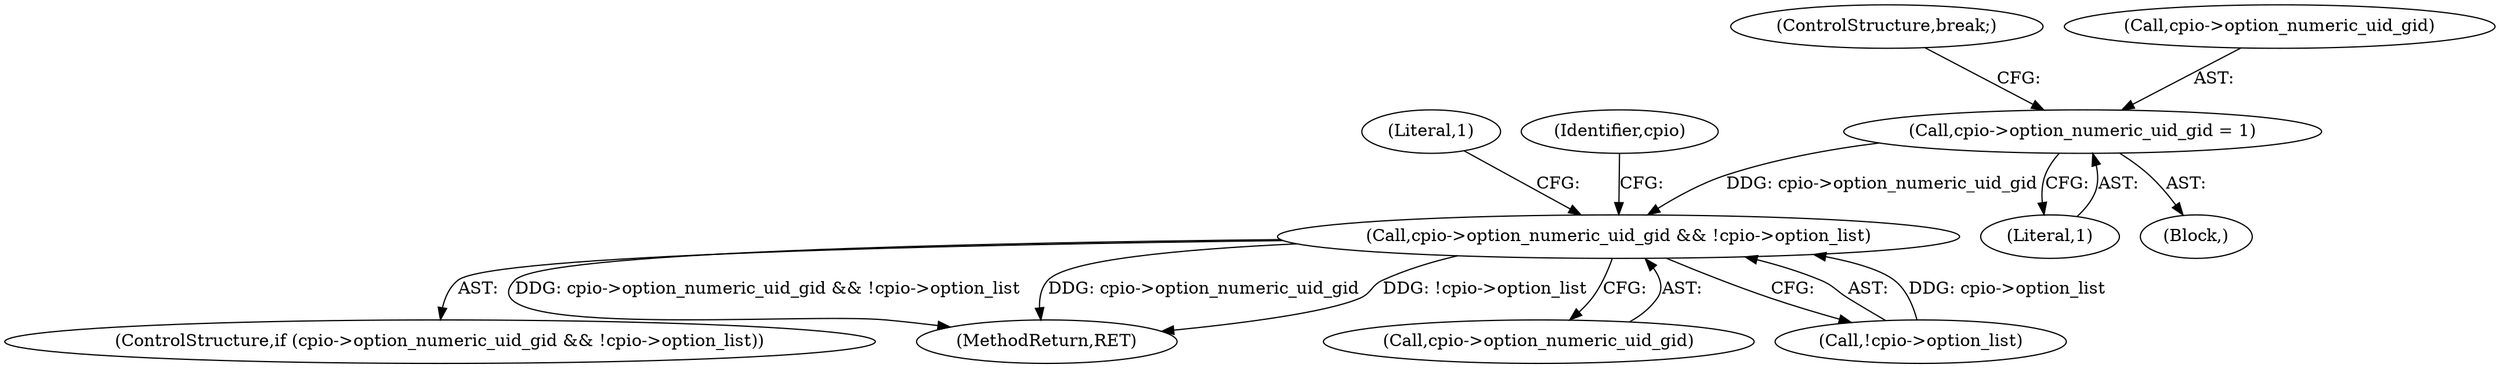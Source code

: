 digraph "0_libarchive_59357157706d47c365b2227739e17daba3607526@pointer" {
"1000577" [label="(Call,cpio->option_numeric_uid_gid = 1)"];
"1000818" [label="(Call,cpio->option_numeric_uid_gid && !cpio->option_list)"];
"1000817" [label="(ControlStructure,if (cpio->option_numeric_uid_gid && !cpio->option_list))"];
"1000581" [label="(Literal,1)"];
"1000582" [label="(ControlStructure,break;)"];
"1000827" [label="(Literal,1)"];
"1000578" [label="(Call,cpio->option_numeric_uid_gid)"];
"1000818" [label="(Call,cpio->option_numeric_uid_gid && !cpio->option_list)"];
"1000995" [label="(MethodReturn,RET)"];
"1000341" [label="(Block,)"];
"1000819" [label="(Call,cpio->option_numeric_uid_gid)"];
"1000834" [label="(Identifier,cpio)"];
"1000577" [label="(Call,cpio->option_numeric_uid_gid = 1)"];
"1000822" [label="(Call,!cpio->option_list)"];
"1000577" -> "1000341"  [label="AST: "];
"1000577" -> "1000581"  [label="CFG: "];
"1000578" -> "1000577"  [label="AST: "];
"1000581" -> "1000577"  [label="AST: "];
"1000582" -> "1000577"  [label="CFG: "];
"1000577" -> "1000818"  [label="DDG: cpio->option_numeric_uid_gid"];
"1000818" -> "1000817"  [label="AST: "];
"1000818" -> "1000819"  [label="CFG: "];
"1000818" -> "1000822"  [label="CFG: "];
"1000819" -> "1000818"  [label="AST: "];
"1000822" -> "1000818"  [label="AST: "];
"1000827" -> "1000818"  [label="CFG: "];
"1000834" -> "1000818"  [label="CFG: "];
"1000818" -> "1000995"  [label="DDG: cpio->option_numeric_uid_gid && !cpio->option_list"];
"1000818" -> "1000995"  [label="DDG: cpio->option_numeric_uid_gid"];
"1000818" -> "1000995"  [label="DDG: !cpio->option_list"];
"1000822" -> "1000818"  [label="DDG: cpio->option_list"];
}
